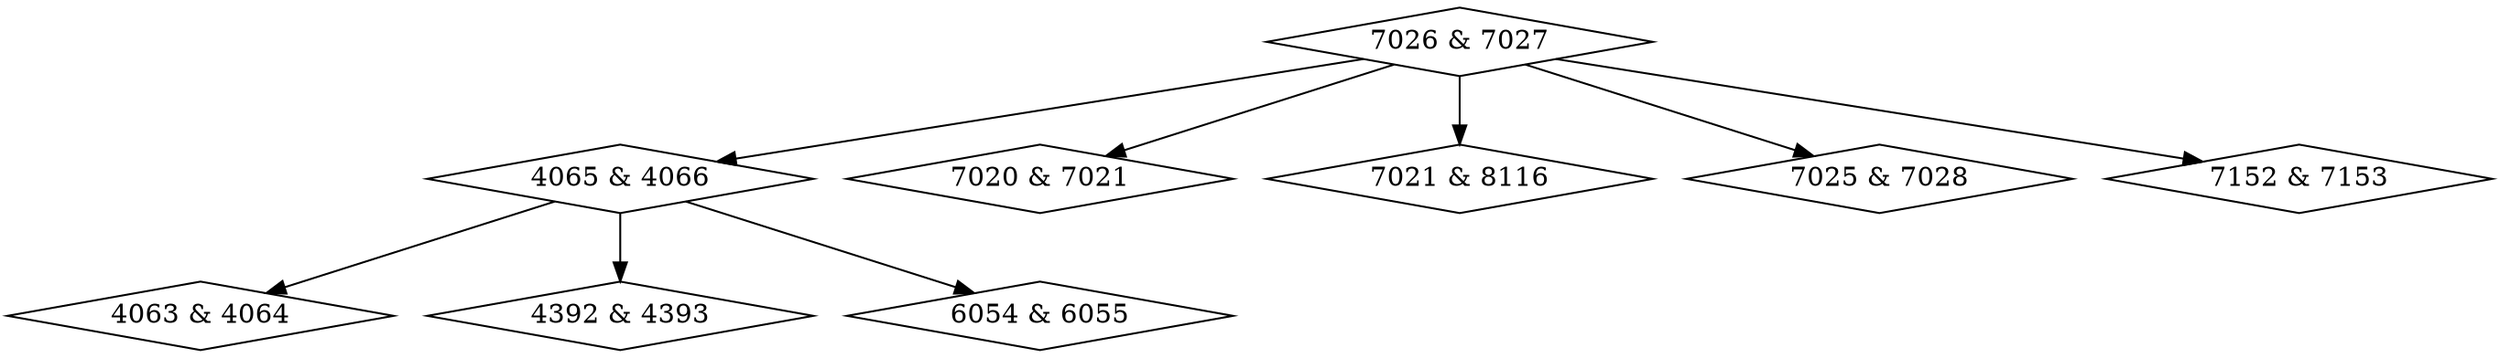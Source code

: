 digraph {
0 [label = "4063 & 4064", shape = diamond];
1 [label = "4065 & 4066", shape = diamond];
2 [label = "4392 & 4393", shape = diamond];
3 [label = "6054 & 6055", shape = diamond];
4 [label = "7020 & 7021", shape = diamond];
5 [label = "7021 & 8116", shape = diamond];
6 [label = "7025 & 7028", shape = diamond];
7 [label = "7026 & 7027", shape = diamond];
8 [label = "7152 & 7153", shape = diamond];
1->0;
1->2;
1->3;
7->1;
7->4;
7->5;
7->6;
7->8;
}

